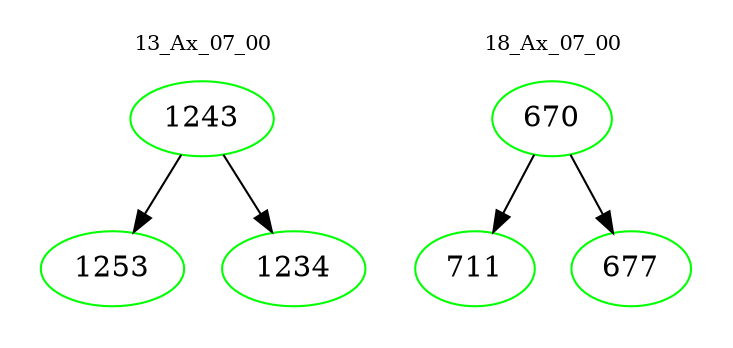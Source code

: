 digraph{
subgraph cluster_0 {
color = white
label = "13_Ax_07_00";
fontsize=10;
T0_1243 [label="1243", color="green"]
T0_1243 -> T0_1253 [color="black"]
T0_1253 [label="1253", color="green"]
T0_1243 -> T0_1234 [color="black"]
T0_1234 [label="1234", color="green"]
}
subgraph cluster_1 {
color = white
label = "18_Ax_07_00";
fontsize=10;
T1_670 [label="670", color="green"]
T1_670 -> T1_711 [color="black"]
T1_711 [label="711", color="green"]
T1_670 -> T1_677 [color="black"]
T1_677 [label="677", color="green"]
}
}
